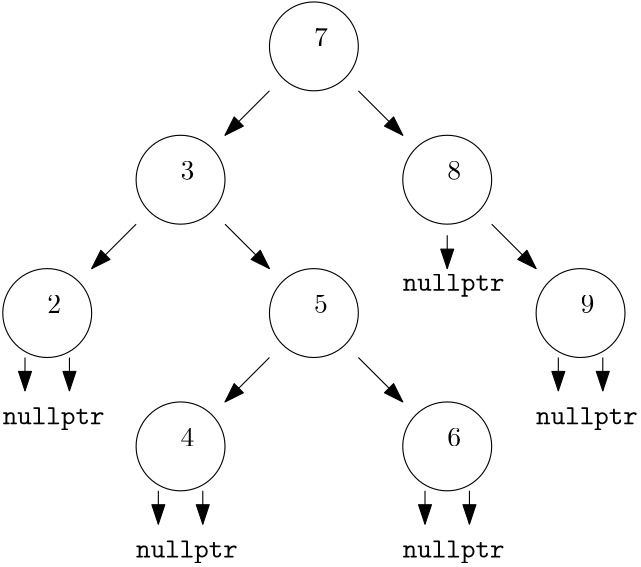<?xml version="1.0"?>
<!DOCTYPE ipe SYSTEM "ipe.dtd">
<ipe version="70206" creator="Ipe 7.2.7">
<info created="D:20180306235649" modified="D:20180313171329"/>
<preamble>\usepackage{rotating}</preamble>
<ipestyle name="basic">
<symbol name="arrow/arc(spx)">
<path stroke="sym-stroke" fill="sym-stroke" pen="sym-pen">
0 0 m
-1 0.333 l
-1 -0.333 l
h
</path>
</symbol>
<symbol name="arrow/farc(spx)">
<path stroke="sym-stroke" fill="white" pen="sym-pen">
0 0 m
-1 0.333 l
-1 -0.333 l
h
</path>
</symbol>
<symbol name="arrow/ptarc(spx)">
<path stroke="sym-stroke" fill="sym-stroke" pen="sym-pen">
0 0 m
-1 0.333 l
-0.8 0 l
-1 -0.333 l
h
</path>
</symbol>
<symbol name="arrow/fptarc(spx)">
<path stroke="sym-stroke" fill="white" pen="sym-pen">
0 0 m
-1 0.333 l
-0.8 0 l
-1 -0.333 l
h
</path>
</symbol>
<symbol name="mark/circle(sx)" transformations="translations">
<path fill="sym-stroke">
0.6 0 0 0.6 0 0 e
0.4 0 0 0.4 0 0 e
</path>
</symbol>
<symbol name="mark/disk(sx)" transformations="translations">
<path fill="sym-stroke">
0.6 0 0 0.6 0 0 e
</path>
</symbol>
<symbol name="mark/fdisk(sfx)" transformations="translations">
<group>
<path fill="sym-fill">
0.5 0 0 0.5 0 0 e
</path>
<path fill="sym-stroke" fillrule="eofill">
0.6 0 0 0.6 0 0 e
0.4 0 0 0.4 0 0 e
</path>
</group>
</symbol>
<symbol name="mark/box(sx)" transformations="translations">
<path fill="sym-stroke" fillrule="eofill">
-0.6 -0.6 m
0.6 -0.6 l
0.6 0.6 l
-0.6 0.6 l
h
-0.4 -0.4 m
0.4 -0.4 l
0.4 0.4 l
-0.4 0.4 l
h
</path>
</symbol>
<symbol name="mark/square(sx)" transformations="translations">
<path fill="sym-stroke">
-0.6 -0.6 m
0.6 -0.6 l
0.6 0.6 l
-0.6 0.6 l
h
</path>
</symbol>
<symbol name="mark/fsquare(sfx)" transformations="translations">
<group>
<path fill="sym-fill">
-0.5 -0.5 m
0.5 -0.5 l
0.5 0.5 l
-0.5 0.5 l
h
</path>
<path fill="sym-stroke" fillrule="eofill">
-0.6 -0.6 m
0.6 -0.6 l
0.6 0.6 l
-0.6 0.6 l
h
-0.4 -0.4 m
0.4 -0.4 l
0.4 0.4 l
-0.4 0.4 l
h
</path>
</group>
</symbol>
<symbol name="mark/cross(sx)" transformations="translations">
<group>
<path fill="sym-stroke">
-0.43 -0.57 m
0.57 0.43 l
0.43 0.57 l
-0.57 -0.43 l
h
</path>
<path fill="sym-stroke">
-0.43 0.57 m
0.57 -0.43 l
0.43 -0.57 l
-0.57 0.43 l
h
</path>
</group>
</symbol>
<symbol name="arrow/fnormal(spx)">
<path stroke="sym-stroke" fill="white" pen="sym-pen">
0 0 m
-1 0.333 l
-1 -0.333 l
h
</path>
</symbol>
<symbol name="arrow/pointed(spx)">
<path stroke="sym-stroke" fill="sym-stroke" pen="sym-pen">
0 0 m
-1 0.333 l
-0.8 0 l
-1 -0.333 l
h
</path>
</symbol>
<symbol name="arrow/fpointed(spx)">
<path stroke="sym-stroke" fill="white" pen="sym-pen">
0 0 m
-1 0.333 l
-0.8 0 l
-1 -0.333 l
h
</path>
</symbol>
<symbol name="arrow/linear(spx)">
<path stroke="sym-stroke" pen="sym-pen">
-1 0.333 m
0 0 l
-1 -0.333 l
</path>
</symbol>
<symbol name="arrow/fdouble(spx)">
<path stroke="sym-stroke" fill="white" pen="sym-pen">
0 0 m
-1 0.333 l
-1 -0.333 l
h
-1 0 m
-2 0.333 l
-2 -0.333 l
h
</path>
</symbol>
<symbol name="arrow/double(spx)">
<path stroke="sym-stroke" fill="sym-stroke" pen="sym-pen">
0 0 m
-1 0.333 l
-1 -0.333 l
h
-1 0 m
-2 0.333 l
-2 -0.333 l
h
</path>
</symbol>
<pen name="heavier" value="0.8"/>
<pen name="fat" value="1.2"/>
<pen name="ultrafat" value="2"/>
<symbolsize name="large" value="5"/>
<symbolsize name="small" value="2"/>
<symbolsize name="tiny" value="1.1"/>
<arrowsize name="large" value="10"/>
<arrowsize name="small" value="5"/>
<arrowsize name="tiny" value="3"/>
<color name="red" value="1 0 0"/>
<color name="green" value="0 1 0"/>
<color name="blue" value="0 0 1"/>
<color name="yellow" value="1 1 0"/>
<color name="orange" value="1 0.647 0"/>
<color name="gold" value="1 0.843 0"/>
<color name="purple" value="0.627 0.125 0.941"/>
<color name="gray" value="0.745"/>
<color name="brown" value="0.647 0.165 0.165"/>
<color name="navy" value="0 0 0.502"/>
<color name="pink" value="1 0.753 0.796"/>
<color name="seagreen" value="0.18 0.545 0.341"/>
<color name="turquoise" value="0.251 0.878 0.816"/>
<color name="violet" value="0.933 0.51 0.933"/>
<color name="darkblue" value="0 0 0.545"/>
<color name="darkcyan" value="0 0.545 0.545"/>
<color name="darkgray" value="0.663"/>
<color name="darkgreen" value="0 0.392 0"/>
<color name="darkmagenta" value="0.545 0 0.545"/>
<color name="darkorange" value="1 0.549 0"/>
<color name="darkred" value="0.545 0 0"/>
<color name="lightblue" value="0.678 0.847 0.902"/>
<color name="lightcyan" value="0.878 1 1"/>
<color name="lightgray" value="0.827"/>
<color name="lightgreen" value="0.565 0.933 0.565"/>
<color name="lightyellow" value="1 1 0.878"/>
<dashstyle name="dashed" value="[4] 0"/>
<dashstyle name="dotted" value="[1 3] 0"/>
<dashstyle name="dash dotted" value="[4 2 1 2] 0"/>
<dashstyle name="dash dot dotted" value="[4 2 1 2 1 2] 0"/>
<textsize name="large" value="\large"/>
<textsize name="Large" value="\Large"/>
<textsize name="LARGE" value="\LARGE"/>
<textsize name="huge" value="\huge"/>
<textsize name="Huge" value="\Huge"/>
<textsize name="small" value="\small"/>
<textsize name="footnote" value="\footnotesize"/>
<textsize name="tiny" value="\tiny"/>
<textstyle name="center" begin="\begin{center}" end="\end{center}"/>
<textstyle name="itemize" begin="\begin{itemize}" end="\end{itemize}"/>
<textstyle name="item" begin="\begin{itemize}\item{}" end="\end{itemize}"/>
<gridsize name="4 pts" value="4"/>
<gridsize name="8 pts (~3 mm)" value="8"/>
<gridsize name="16 pts (~6 mm)" value="16"/>
<gridsize name="32 pts (~12 mm)" value="32"/>
<gridsize name="10 pts (~3.5 mm)" value="10"/>
<gridsize name="20 pts (~7 mm)" value="20"/>
<gridsize name="14 pts (~5 mm)" value="14"/>
<gridsize name="28 pts (~10 mm)" value="28"/>
<gridsize name="56 pts (~20 mm)" value="56"/>
<anglesize name="90 deg" value="90"/>
<anglesize name="60 deg" value="60"/>
<anglesize name="45 deg" value="45"/>
<anglesize name="30 deg" value="30"/>
<anglesize name="22.5 deg" value="22.5"/>
<opacity name="10%" value="0.1"/>
<opacity name="30%" value="0.3"/>
<opacity name="50%" value="0.5"/>
<opacity name="75%" value="0.75"/>
<tiling name="falling" angle="-60" step="4" width="1"/>
<tiling name="rising" angle="30" step="4" width="1"/>
</ipestyle>
<page>
<layer name="alpha"/>
<view layers="alpha" active="alpha"/>
<path layer="alpha" stroke="black">
16 0 0 16 128 784 e
</path>
<path stroke="black">
16 0 0 16 80 736 e
</path>
<path stroke="black">
16 0 0 16 176 736 e
</path>
<path stroke="black">
16 0 0 16 32 688 e
</path>
<path stroke="black">
16 0 0 16 128 688 e
</path>
<path stroke="black">
16 0 0 16 224 688 e
</path>
<path stroke="black" arrow="normal/normal">
112 768 m
96 752 l
</path>
<path stroke="black" arrow="normal/normal">
144 768 m
160 752 l
</path>
<path stroke="black" arrow="normal/normal">
64 720 m
48 704 l
</path>
<path stroke="black" arrow="normal/normal">
96 720 m
112 704 l
</path>
<path stroke="black" arrow="normal/normal">
192 720 m
208 704 l
</path>
<path stroke="black">
16 0 0 16 176 640 e
</path>
<path stroke="black">
16 0 0 16 80 640 e
</path>
<path stroke="black" arrow="normal/normal">
112 672 m
96 656 l
</path>
<path stroke="black" arrow="normal/normal">
144 672 m
160 656 l
</path>
<text transformations="translations" pos="128 784" stroke="black" type="label" width="4.981" height="6.42" depth="0" valign="baseline">7</text>
<text transformations="translations" pos="176 736" stroke="black" type="label" width="4.981" height="6.42" depth="0" valign="baseline">8</text>
<text transformations="translations" pos="224 688" stroke="black" type="label" width="4.981" height="6.42" depth="0" valign="baseline">9</text>
<text transformations="translations" pos="80 736" stroke="black" type="label" width="4.981" height="6.42" depth="0" valign="baseline">3</text>
<text transformations="translations" pos="32 688" stroke="black" type="label" width="4.981" height="6.42" depth="0" valign="baseline">2</text>
<text transformations="translations" pos="128 688" stroke="black" type="label" width="4.981" height="6.42" depth="0" valign="baseline">5</text>
<text transformations="translations" pos="80 640" stroke="black" type="label" width="4.981" height="6.42" depth="0" valign="baseline">4</text>
<text transformations="translations" pos="176 640" stroke="black" type="label" width="4.981" height="6.42" depth="0" valign="baseline">6</text>
<text matrix="1 0 0 1 -64 -48" transformations="translations" pos="224 648" stroke="black" type="label" width="36.612" height="6.092" depth="2.21" valign="baseline">\tt nullptr</text>
<text matrix="1 0 0 1 -160 -48" transformations="translations" pos="224 648" stroke="black" type="label" width="36.612" height="6.092" depth="2.21" valign="baseline">\tt nullptr</text>
<text matrix="1 0 0 1 -208 0" transformations="translations" pos="224 648" stroke="black" type="label" width="36.612" height="6.092" depth="2.21" valign="baseline">\tt nullptr</text>
<text matrix="1 0 0 1 -16 0" transformations="translations" pos="224 648" stroke="black" type="label" width="36.612" height="6.092" depth="2.21" valign="baseline">\tt nullptr</text>
<path matrix="1 0 0 1 -48 48" stroke="black" arrow="normal/normal">
224 668 m
224 656 l
</path>
<path matrix="1 0 0 1 8 4" stroke="black" arrow="normal/normal">
224 668 m
224 656 l
</path>
<path matrix="1 0 0 1 -8 4" stroke="black" arrow="normal/normal">
224 668 m
224 656 l
</path>
<path matrix="1 0 0 1 -184 4" stroke="black" arrow="normal/normal">
224 668 m
224 656 l
</path>
<path matrix="1 0 0 1 -200 4" stroke="black" arrow="normal/normal">
224 668 m
224 656 l
</path>
<path matrix="1 0 0 1 -136 -44" stroke="black" arrow="normal/normal">
224 668 m
224 656 l
</path>
<path matrix="1 0 0 1 -152 -44" stroke="black" arrow="normal/normal">
224 668 m
224 656 l
</path>
<path matrix="1 0 0 1 -40 -44" stroke="black" arrow="normal/normal">
224 668 m
224 656 l
</path>
<path matrix="1 0 0 1 -56 -44" stroke="black" arrow="normal/normal">
224 668 m
224 656 l
</path>
<text matrix="1 0 0 1 -64 48" transformations="translations" pos="224 648" stroke="black" type="label" width="36.612" height="6.092" depth="2.21" valign="baseline">\tt nullptr</text>
</page>
</ipe>

